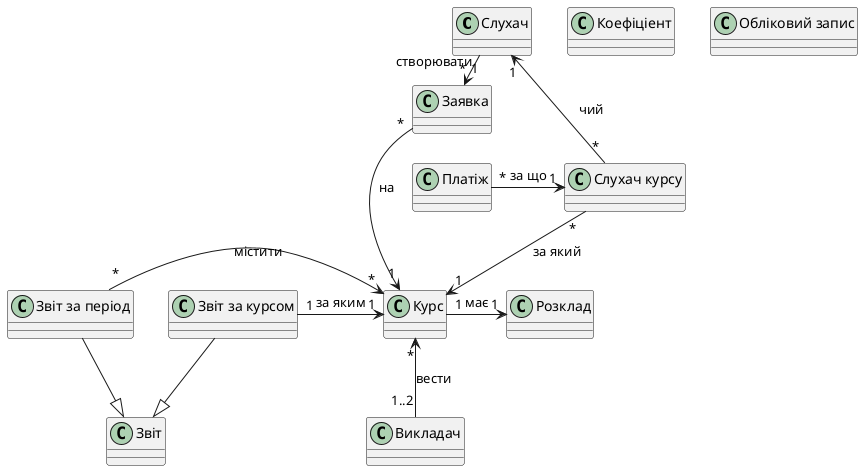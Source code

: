 @startuml

class Слухач
class Викладач
class Коефіціент
class Курс
class "Слухач курсу" as course_listener
class Платіж
class Звіт
class Заявка
class "Звіт за курсом" as course_report
class "Звіт за період" as term_report
class "Обліковий запис" as account
class Розклад

Викладач "1..2" -up-> "*" Курс : вести
Слухач "1" -> "*" Заявка : створювати
Заявка "*" -down-> "1" Курс : на
Курс "1" -> "1" Розклад : має
term_report "*" -> "*" Курс : містити
course_report "1" -right-> "1" Курс : за яким
course_listener "*" -up-> "1" Слухач : чий
course_listener "*" -down-> "1" Курс : за який
Платіж "*" -> "1" course_listener : за що

course_report -down-|> Звіт
term_report -down-|> Звіт

@enduml
